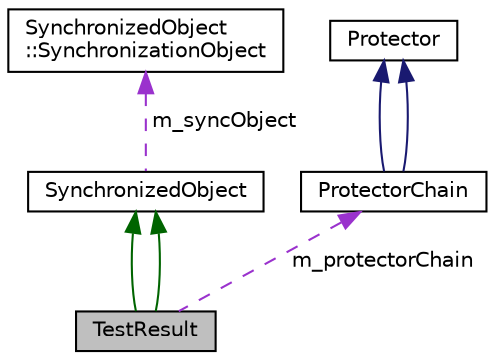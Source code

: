 digraph "TestResult"
{
  edge [fontname="Helvetica",fontsize="10",labelfontname="Helvetica",labelfontsize="10"];
  node [fontname="Helvetica",fontsize="10",shape=record];
  Node1 [label="TestResult",height=0.2,width=0.4,color="black", fillcolor="grey75", style="filled", fontcolor="black"];
  Node2 -> Node1 [dir="back",color="darkgreen",fontsize="10",style="solid"];
  Node2 [label="SynchronizedObject",height=0.2,width=0.4,color="black", fillcolor="white", style="filled",URL="$class_synchronized_object.html",tooltip="Base class for synchronized object. "];
  Node3 -> Node2 [dir="back",color="darkorchid3",fontsize="10",style="dashed",label=" m_syncObject" ];
  Node3 [label="SynchronizedObject\l::SynchronizationObject",height=0.2,width=0.4,color="black", fillcolor="white", style="filled",URL="$class_synchronized_object_1_1_synchronization_object.html",tooltip="Abstract synchronization object (mutex) "];
  Node2 -> Node1 [dir="back",color="darkgreen",fontsize="10",style="solid"];
  Node4 -> Node1 [dir="back",color="darkorchid3",fontsize="10",style="dashed",label=" m_protectorChain" ];
  Node4 [label="ProtectorChain",height=0.2,width=0.4,color="black", fillcolor="white", style="filled",URL="$class_protector_chain.html",tooltip="Protector chain (Implementation). Implementation detail. "];
  Node5 -> Node4 [dir="back",color="midnightblue",fontsize="10",style="solid"];
  Node5 [label="Protector",height=0.2,width=0.4,color="black", fillcolor="white", style="filled",URL="$class_protector.html",tooltip="Protects one or more test case run. "];
  Node5 -> Node4 [dir="back",color="midnightblue",fontsize="10",style="solid"];
}
